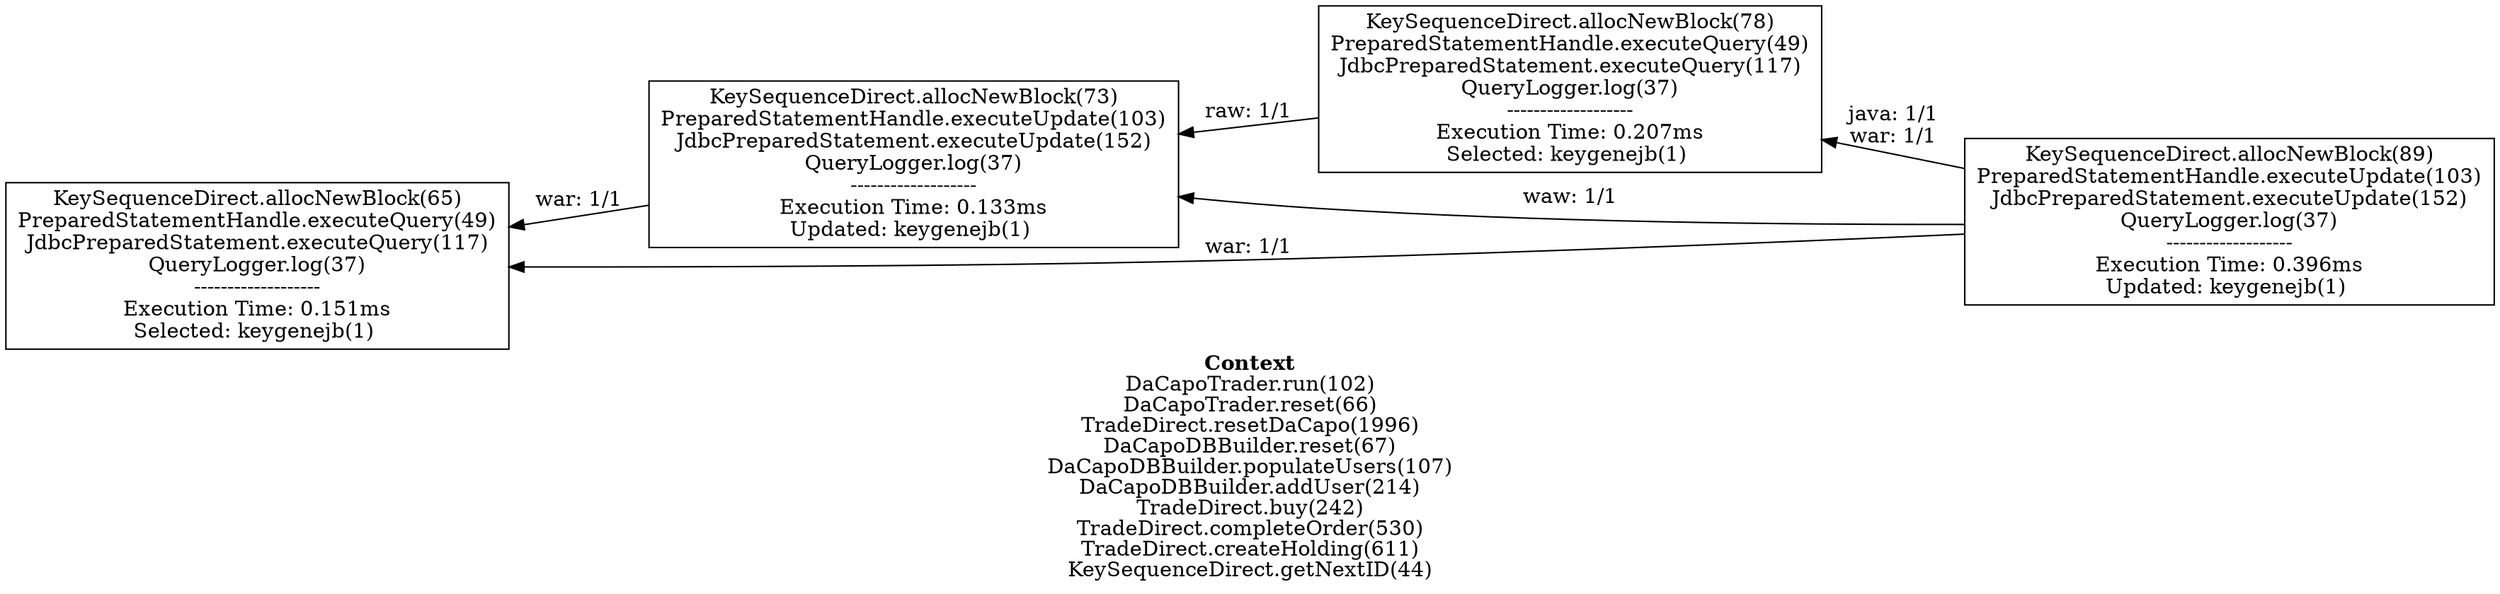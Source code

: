 digraph 93476410 { 
label=<<font face="Times-Bold">Context</font><br/>DaCapoTrader.run(102)<br/>DaCapoTrader.reset(66)<br/>TradeDirect.resetDaCapo(1996)<br/>DaCapoDBBuilder.reset(67)<br/>DaCapoDBBuilder.populateUsers(107)<br/>DaCapoDBBuilder.addUser(214)<br/>TradeDirect.buy(242)<br/>TradeDirect.completeOrder(530)<br/>TradeDirect.createHolding(611)<br/>KeySequenceDirect.getNextID(44)>;rankdir=RL;
1 [label="KeySequenceDirect.allocNewBlock(73)\nPreparedStatementHandle.executeUpdate(103)\nJdbcPreparedStatement.executeUpdate(152)\nQueryLogger.log(37)\n-------------------\nExecution Time: 0.133ms\nUpdated: keygenejb(1) \n", shape=box];
2 [label="KeySequenceDirect.allocNewBlock(65)\nPreparedStatementHandle.executeQuery(49)\nJdbcPreparedStatement.executeQuery(117)\nQueryLogger.log(37)\n-------------------\nExecution Time: 0.151ms\nSelected: keygenejb(1) \n", shape=box];
3 [label="KeySequenceDirect.allocNewBlock(78)\nPreparedStatementHandle.executeQuery(49)\nJdbcPreparedStatement.executeQuery(117)\nQueryLogger.log(37)\n-------------------\nExecution Time: 0.207ms\nSelected: keygenejb(1) \n", shape=box];
4 [label="KeySequenceDirect.allocNewBlock(89)\nPreparedStatementHandle.executeUpdate(103)\nJdbcPreparedStatement.executeUpdate(152)\nQueryLogger.log(37)\n-------------------\nExecution Time: 0.396ms\nUpdated: keygenejb(1) \n", shape=box];
1 -> 2 [label="war: 1/1\n"];
3 -> 1 [label="raw: 1/1\n"];
4 -> 1 [label="waw: 1/1\n"];
4 -> 2 [label="war: 1/1\n"];
4 -> 3 [label="java: 1/1\nwar: 1/1\n"];
}

